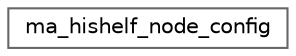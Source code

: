 digraph "Graphical Class Hierarchy"
{
 // LATEX_PDF_SIZE
  bgcolor="transparent";
  edge [fontname=Helvetica,fontsize=10,labelfontname=Helvetica,labelfontsize=10];
  node [fontname=Helvetica,fontsize=10,shape=box,height=0.2,width=0.4];
  rankdir="LR";
  Node0 [id="Node000000",label="ma_hishelf_node_config",height=0.2,width=0.4,color="grey40", fillcolor="white", style="filled",URL="$structma__hishelf__node__config.html",tooltip=" "];
}
